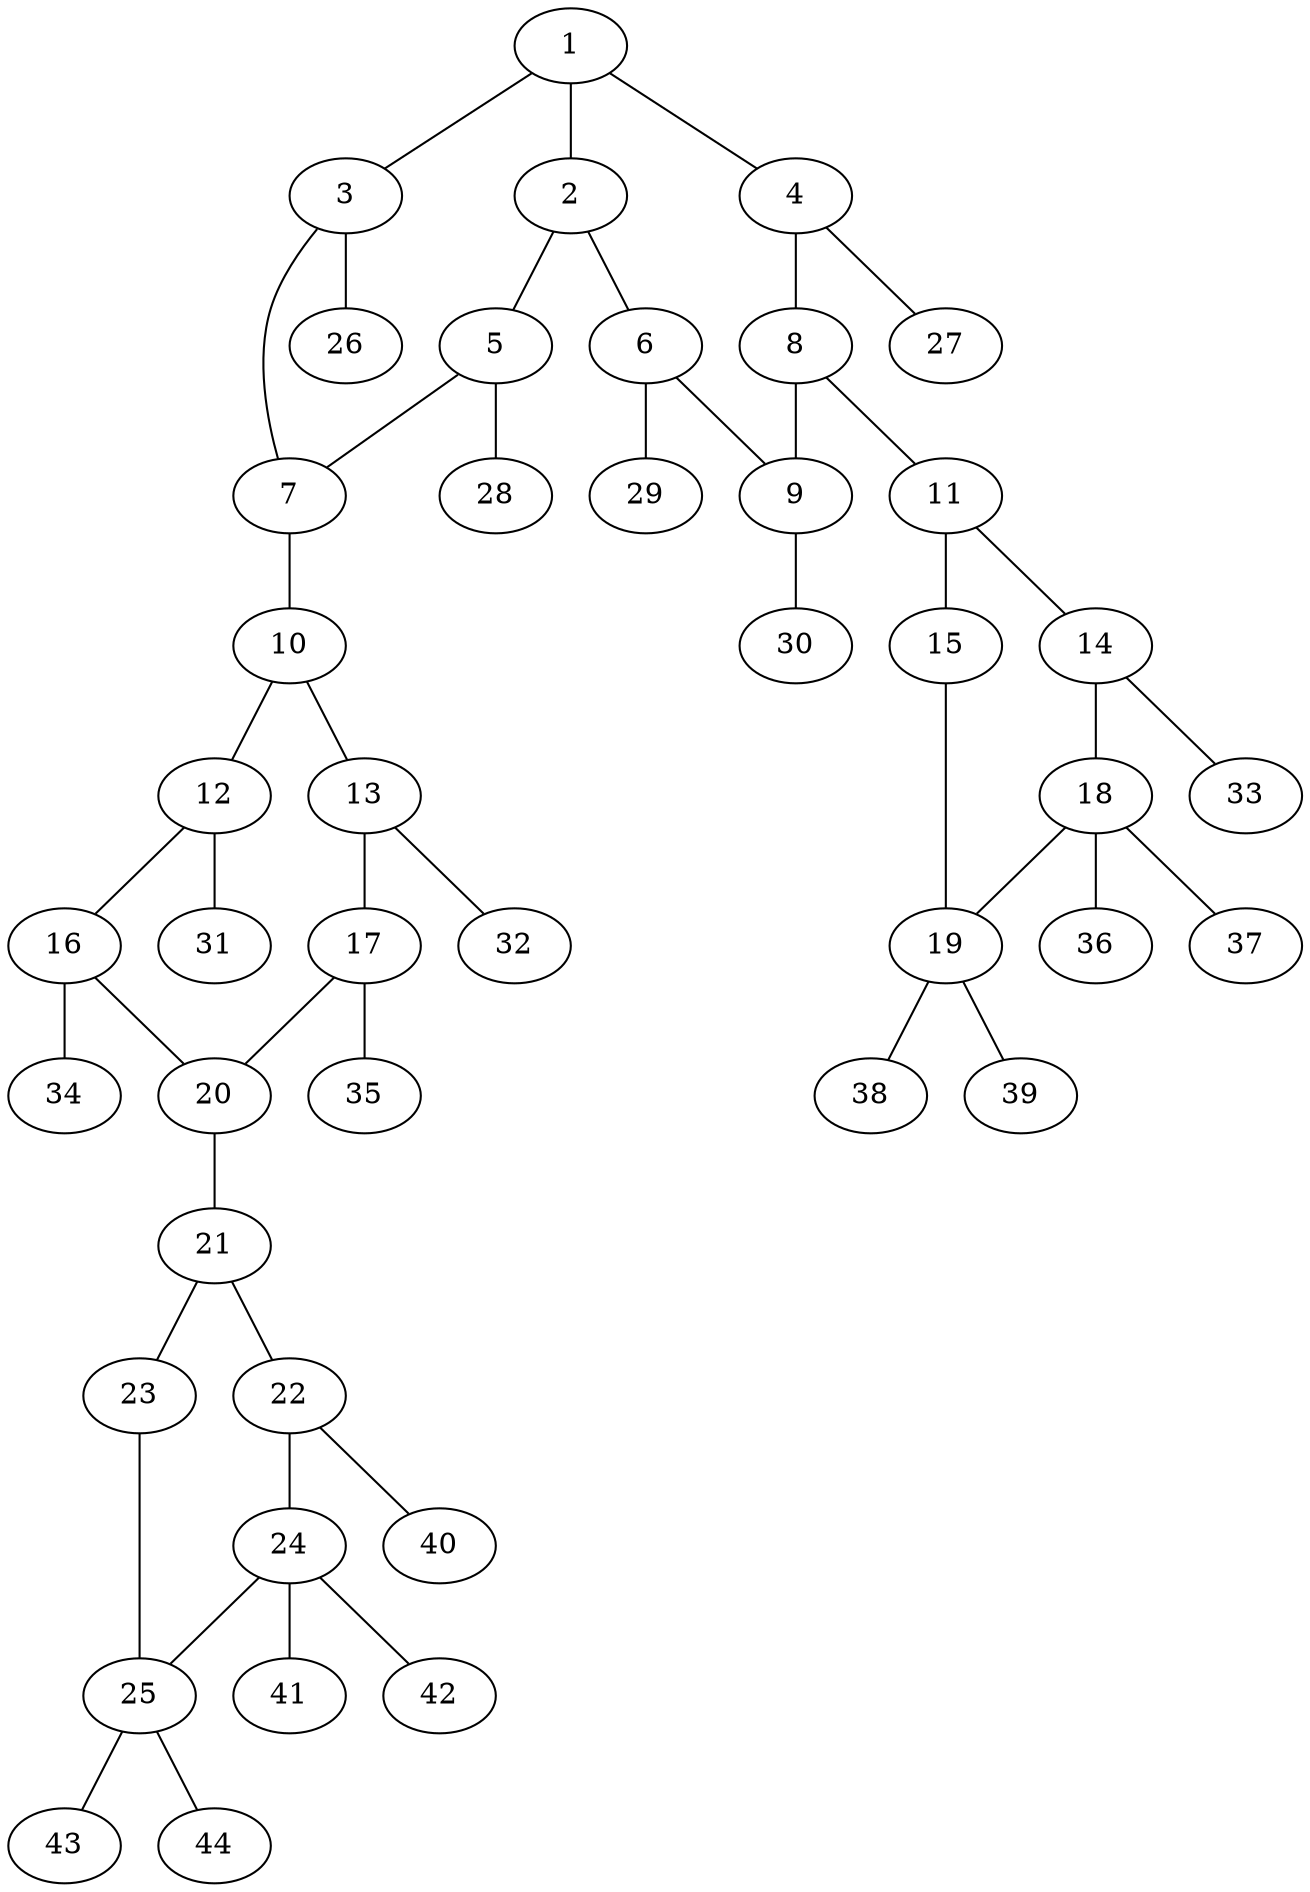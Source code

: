 graph molecule_1744 {
	1	 [chem=C];
	2	 [chem=C];
	1 -- 2	 [valence=1];
	3	 [chem=N];
	1 -- 3	 [valence=1];
	4	 [chem=C];
	1 -- 4	 [valence=2];
	5	 [chem=C];
	2 -- 5	 [valence=1];
	6	 [chem=C];
	2 -- 6	 [valence=2];
	7	 [chem=C];
	3 -- 7	 [valence=1];
	26	 [chem=H];
	3 -- 26	 [valence=1];
	8	 [chem=C];
	4 -- 8	 [valence=1];
	27	 [chem=H];
	4 -- 27	 [valence=1];
	5 -- 7	 [valence=2];
	28	 [chem=H];
	5 -- 28	 [valence=1];
	9	 [chem=C];
	6 -- 9	 [valence=1];
	29	 [chem=H];
	6 -- 29	 [valence=1];
	10	 [chem=C];
	7 -- 10	 [valence=1];
	8 -- 9	 [valence=2];
	11	 [chem=C];
	8 -- 11	 [valence=1];
	30	 [chem=H];
	9 -- 30	 [valence=1];
	12	 [chem=C];
	10 -- 12	 [valence=1];
	13	 [chem=C];
	10 -- 13	 [valence=2];
	14	 [chem=N];
	11 -- 14	 [valence=1];
	15	 [chem=N];
	11 -- 15	 [valence=2];
	16	 [chem=C];
	12 -- 16	 [valence=2];
	31	 [chem=H];
	12 -- 31	 [valence=1];
	17	 [chem=C];
	13 -- 17	 [valence=1];
	32	 [chem=H];
	13 -- 32	 [valence=1];
	18	 [chem=C];
	14 -- 18	 [valence=1];
	33	 [chem=H];
	14 -- 33	 [valence=1];
	19	 [chem=C];
	15 -- 19	 [valence=1];
	20	 [chem=C];
	16 -- 20	 [valence=1];
	34	 [chem=H];
	16 -- 34	 [valence=1];
	17 -- 20	 [valence=2];
	35	 [chem=H];
	17 -- 35	 [valence=1];
	18 -- 19	 [valence=1];
	36	 [chem=H];
	18 -- 36	 [valence=1];
	37	 [chem=H];
	18 -- 37	 [valence=1];
	38	 [chem=H];
	19 -- 38	 [valence=1];
	39	 [chem=H];
	19 -- 39	 [valence=1];
	21	 [chem=C];
	20 -- 21	 [valence=1];
	22	 [chem=N];
	21 -- 22	 [valence=1];
	23	 [chem=N];
	21 -- 23	 [valence=2];
	24	 [chem=C];
	22 -- 24	 [valence=1];
	40	 [chem=H];
	22 -- 40	 [valence=1];
	25	 [chem=C];
	23 -- 25	 [valence=1];
	24 -- 25	 [valence=1];
	41	 [chem=H];
	24 -- 41	 [valence=1];
	42	 [chem=H];
	24 -- 42	 [valence=1];
	43	 [chem=H];
	25 -- 43	 [valence=1];
	44	 [chem=H];
	25 -- 44	 [valence=1];
}
